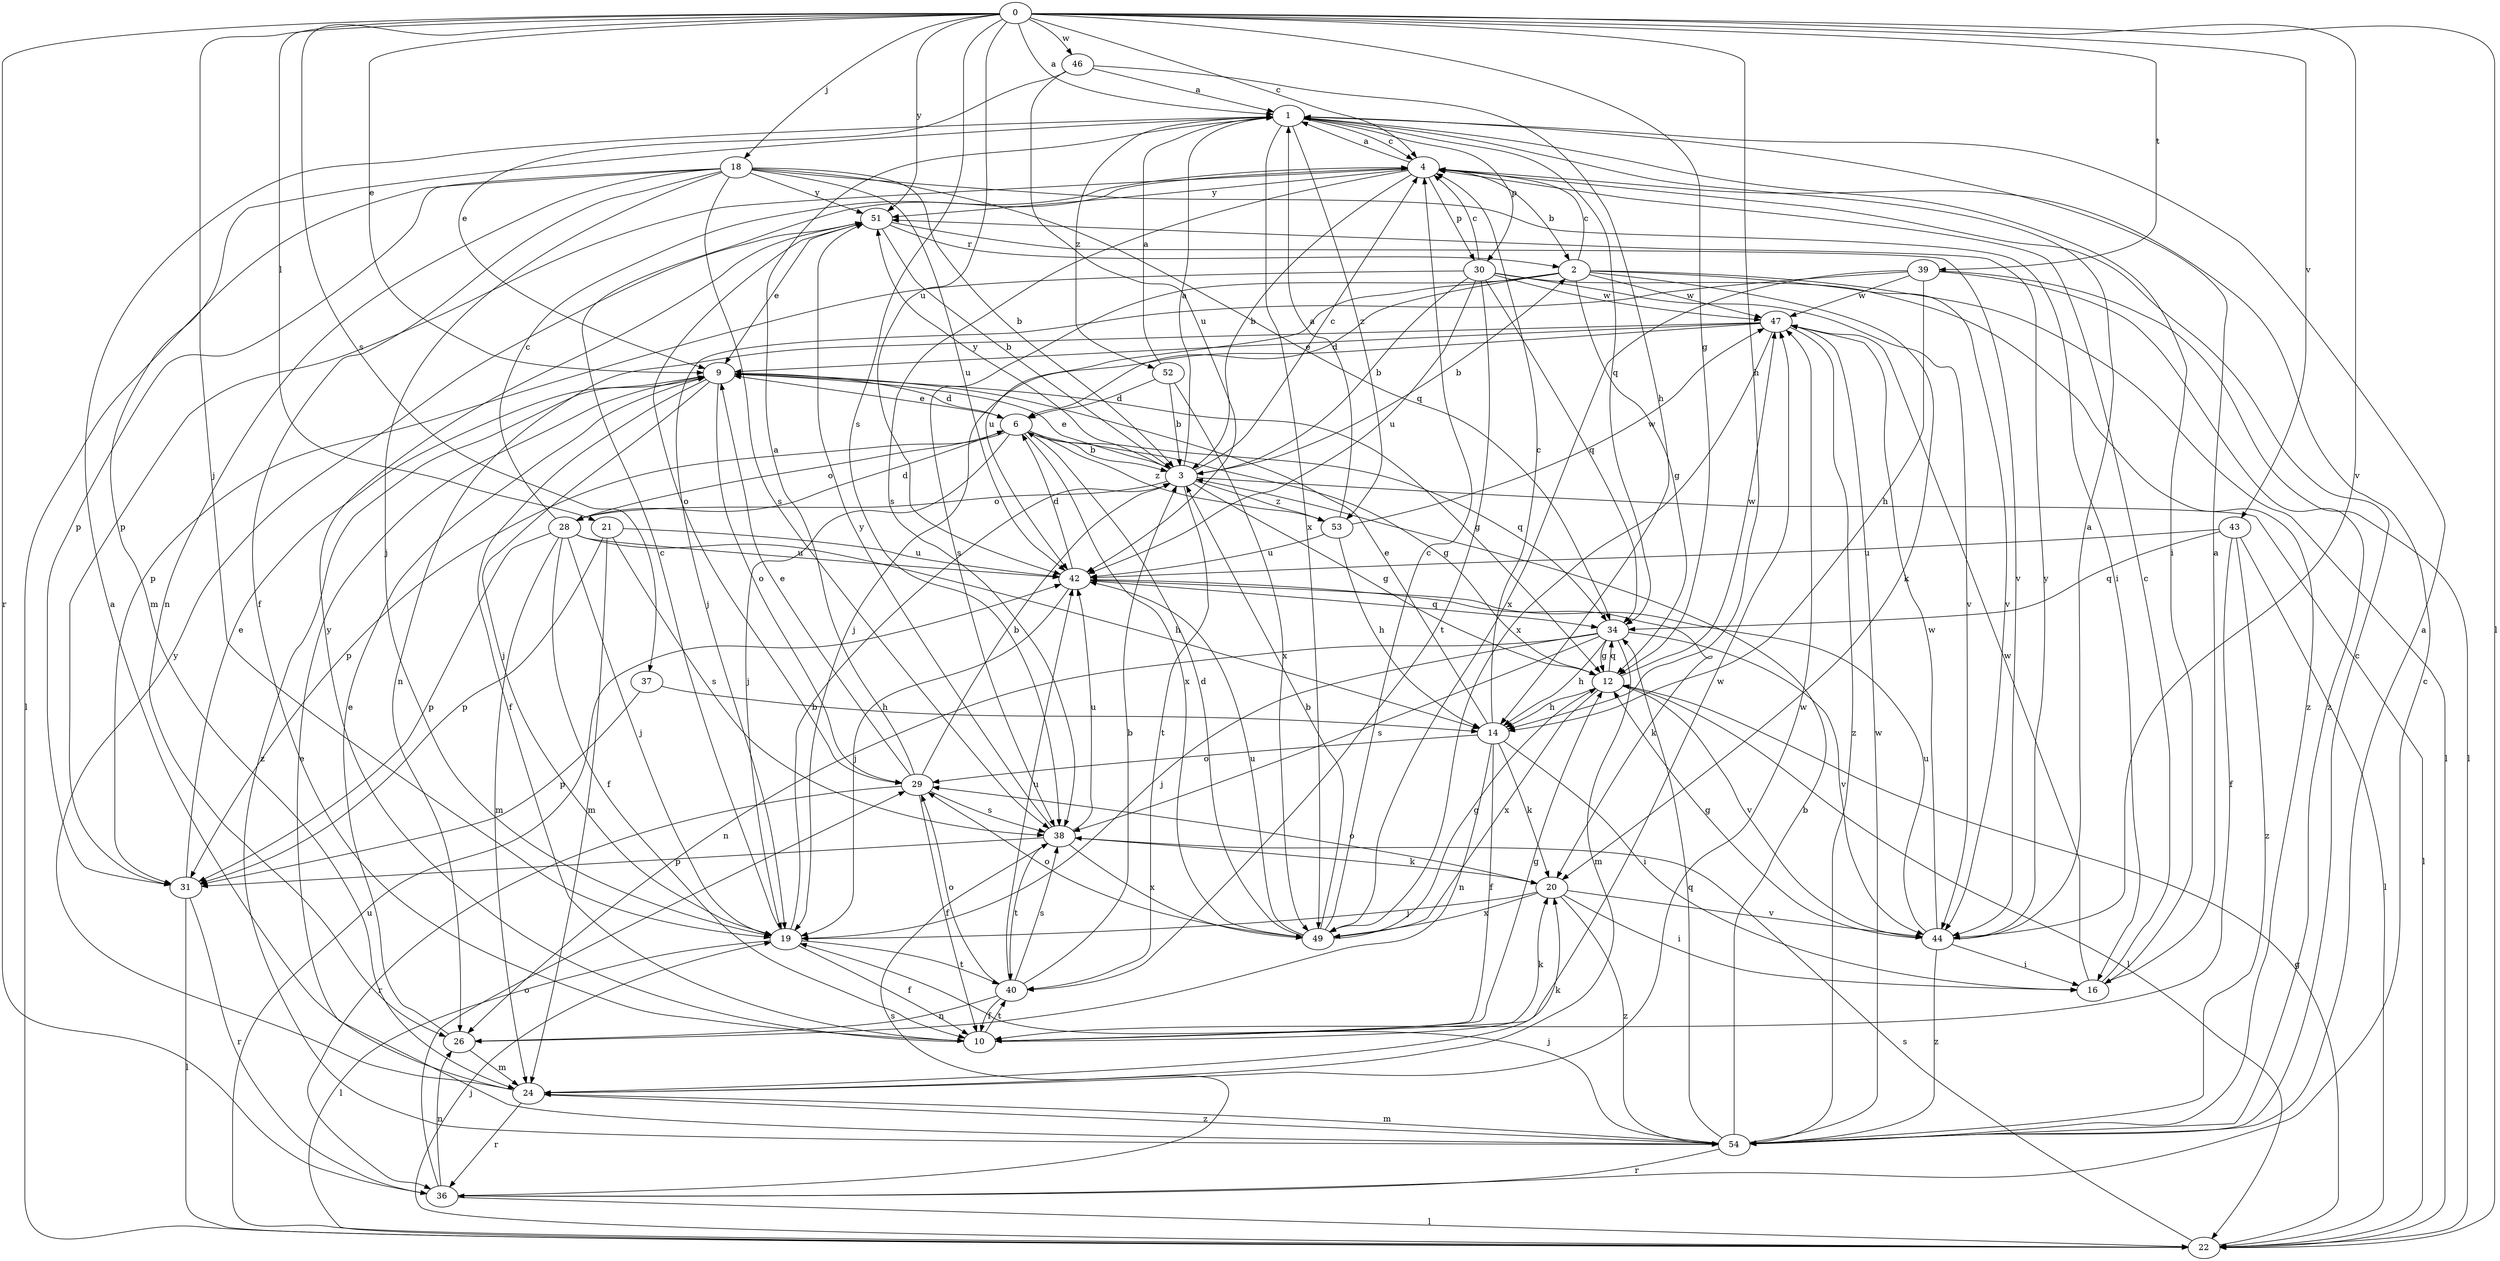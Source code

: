 strict digraph  {
0;
1;
2;
3;
4;
6;
9;
10;
12;
14;
16;
18;
19;
20;
21;
22;
24;
26;
28;
29;
30;
31;
34;
36;
37;
38;
39;
40;
42;
43;
44;
46;
47;
49;
51;
52;
53;
54;
0 -> 1  [label=a];
0 -> 4  [label=c];
0 -> 9  [label=e];
0 -> 12  [label=g];
0 -> 14  [label=h];
0 -> 18  [label=j];
0 -> 19  [label=j];
0 -> 21  [label=l];
0 -> 22  [label=l];
0 -> 36  [label=r];
0 -> 37  [label=s];
0 -> 38  [label=s];
0 -> 39  [label=t];
0 -> 42  [label=u];
0 -> 43  [label=v];
0 -> 44  [label=v];
0 -> 46  [label=w];
0 -> 51  [label=y];
1 -> 4  [label=c];
1 -> 16  [label=i];
1 -> 24  [label=m];
1 -> 30  [label=p];
1 -> 34  [label=q];
1 -> 49  [label=x];
1 -> 52  [label=z];
1 -> 53  [label=z];
2 -> 4  [label=c];
2 -> 6  [label=d];
2 -> 12  [label=g];
2 -> 20  [label=k];
2 -> 22  [label=l];
2 -> 38  [label=s];
2 -> 42  [label=u];
2 -> 44  [label=v];
2 -> 47  [label=w];
3 -> 1  [label=a];
3 -> 2  [label=b];
3 -> 4  [label=c];
3 -> 9  [label=e];
3 -> 12  [label=g];
3 -> 22  [label=l];
3 -> 28  [label=o];
3 -> 40  [label=t];
3 -> 51  [label=y];
3 -> 53  [label=z];
4 -> 1  [label=a];
4 -> 2  [label=b];
4 -> 3  [label=b];
4 -> 30  [label=p];
4 -> 31  [label=p];
4 -> 38  [label=s];
4 -> 51  [label=y];
6 -> 3  [label=b];
6 -> 9  [label=e];
6 -> 12  [label=g];
6 -> 19  [label=j];
6 -> 28  [label=o];
6 -> 31  [label=p];
6 -> 34  [label=q];
6 -> 49  [label=x];
6 -> 53  [label=z];
9 -> 6  [label=d];
9 -> 10  [label=f];
9 -> 12  [label=g];
9 -> 19  [label=j];
9 -> 29  [label=o];
9 -> 54  [label=z];
10 -> 12  [label=g];
10 -> 20  [label=k];
10 -> 40  [label=t];
10 -> 47  [label=w];
10 -> 51  [label=y];
12 -> 14  [label=h];
12 -> 22  [label=l];
12 -> 34  [label=q];
12 -> 44  [label=v];
12 -> 47  [label=w];
12 -> 49  [label=x];
14 -> 4  [label=c];
14 -> 9  [label=e];
14 -> 10  [label=f];
14 -> 16  [label=i];
14 -> 20  [label=k];
14 -> 26  [label=n];
14 -> 29  [label=o];
16 -> 1  [label=a];
16 -> 4  [label=c];
16 -> 47  [label=w];
18 -> 3  [label=b];
18 -> 10  [label=f];
18 -> 16  [label=i];
18 -> 19  [label=j];
18 -> 22  [label=l];
18 -> 26  [label=n];
18 -> 31  [label=p];
18 -> 34  [label=q];
18 -> 38  [label=s];
18 -> 42  [label=u];
18 -> 51  [label=y];
19 -> 3  [label=b];
19 -> 4  [label=c];
19 -> 10  [label=f];
19 -> 22  [label=l];
19 -> 40  [label=t];
20 -> 16  [label=i];
20 -> 19  [label=j];
20 -> 29  [label=o];
20 -> 44  [label=v];
20 -> 49  [label=x];
20 -> 54  [label=z];
21 -> 24  [label=m];
21 -> 31  [label=p];
21 -> 38  [label=s];
21 -> 42  [label=u];
22 -> 12  [label=g];
22 -> 19  [label=j];
22 -> 38  [label=s];
22 -> 42  [label=u];
24 -> 1  [label=a];
24 -> 20  [label=k];
24 -> 36  [label=r];
24 -> 47  [label=w];
24 -> 51  [label=y];
24 -> 54  [label=z];
26 -> 9  [label=e];
26 -> 24  [label=m];
28 -> 4  [label=c];
28 -> 6  [label=d];
28 -> 10  [label=f];
28 -> 14  [label=h];
28 -> 19  [label=j];
28 -> 24  [label=m];
28 -> 31  [label=p];
28 -> 42  [label=u];
29 -> 1  [label=a];
29 -> 3  [label=b];
29 -> 9  [label=e];
29 -> 10  [label=f];
29 -> 36  [label=r];
29 -> 38  [label=s];
30 -> 3  [label=b];
30 -> 4  [label=c];
30 -> 31  [label=p];
30 -> 34  [label=q];
30 -> 40  [label=t];
30 -> 42  [label=u];
30 -> 44  [label=v];
30 -> 47  [label=w];
30 -> 54  [label=z];
31 -> 9  [label=e];
31 -> 22  [label=l];
31 -> 36  [label=r];
34 -> 12  [label=g];
34 -> 14  [label=h];
34 -> 19  [label=j];
34 -> 24  [label=m];
34 -> 26  [label=n];
34 -> 38  [label=s];
34 -> 44  [label=v];
36 -> 4  [label=c];
36 -> 22  [label=l];
36 -> 26  [label=n];
36 -> 29  [label=o];
36 -> 38  [label=s];
37 -> 14  [label=h];
37 -> 31  [label=p];
38 -> 20  [label=k];
38 -> 31  [label=p];
38 -> 40  [label=t];
38 -> 42  [label=u];
38 -> 49  [label=x];
38 -> 51  [label=y];
39 -> 14  [label=h];
39 -> 19  [label=j];
39 -> 22  [label=l];
39 -> 47  [label=w];
39 -> 49  [label=x];
39 -> 54  [label=z];
40 -> 3  [label=b];
40 -> 10  [label=f];
40 -> 26  [label=n];
40 -> 29  [label=o];
40 -> 38  [label=s];
40 -> 42  [label=u];
42 -> 6  [label=d];
42 -> 19  [label=j];
42 -> 20  [label=k];
42 -> 34  [label=q];
43 -> 10  [label=f];
43 -> 22  [label=l];
43 -> 34  [label=q];
43 -> 42  [label=u];
43 -> 54  [label=z];
44 -> 1  [label=a];
44 -> 12  [label=g];
44 -> 16  [label=i];
44 -> 42  [label=u];
44 -> 47  [label=w];
44 -> 51  [label=y];
44 -> 54  [label=z];
46 -> 1  [label=a];
46 -> 9  [label=e];
46 -> 14  [label=h];
46 -> 42  [label=u];
47 -> 9  [label=e];
47 -> 19  [label=j];
47 -> 26  [label=n];
47 -> 49  [label=x];
47 -> 54  [label=z];
49 -> 3  [label=b];
49 -> 4  [label=c];
49 -> 6  [label=d];
49 -> 12  [label=g];
49 -> 29  [label=o];
49 -> 42  [label=u];
51 -> 3  [label=b];
51 -> 9  [label=e];
51 -> 29  [label=o];
51 -> 44  [label=v];
51 -> 2  [label=r];
52 -> 1  [label=a];
52 -> 3  [label=b];
52 -> 6  [label=d];
52 -> 49  [label=x];
53 -> 1  [label=a];
53 -> 14  [label=h];
53 -> 42  [label=u];
53 -> 47  [label=w];
54 -> 1  [label=a];
54 -> 3  [label=b];
54 -> 4  [label=c];
54 -> 9  [label=e];
54 -> 19  [label=j];
54 -> 24  [label=m];
54 -> 34  [label=q];
54 -> 36  [label=r];
54 -> 47  [label=w];
}
